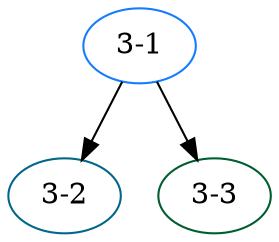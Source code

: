digraph "tree-3" {
	"3-1" [color="#157cfd"]
	"3-2" [color="#00678a"]
	"3-1" -> "3-2" [color=black]
	"3-3" [color="#005d2e"]
	"3-1" -> "3-3" [color=black]
}
